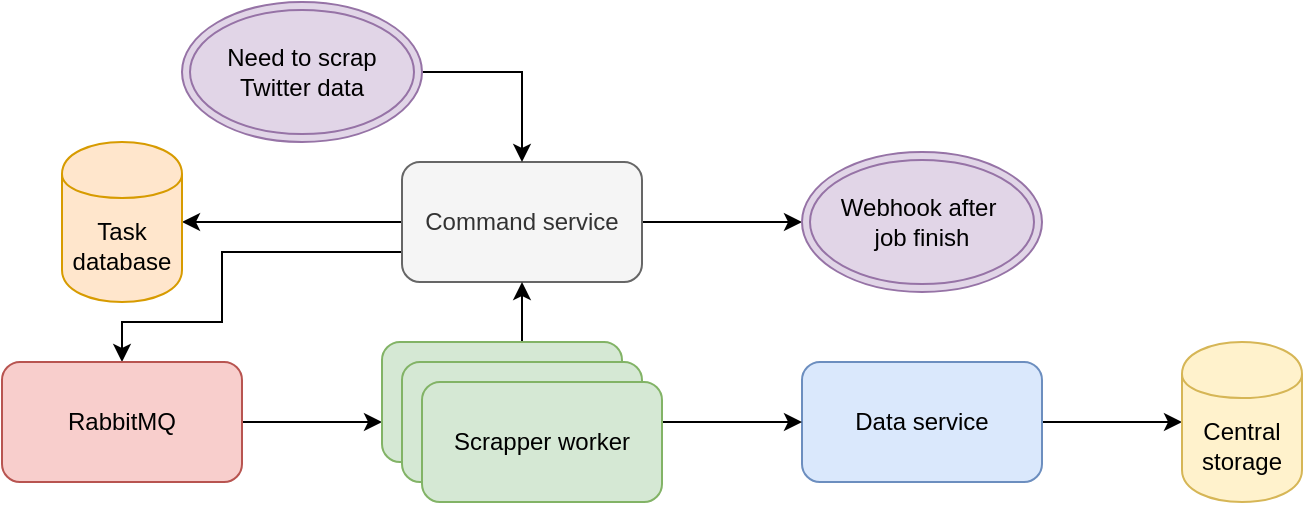 <mxfile version="12.9.11" type="device"><diagram id="ZF40MCrUYqfO_mw0kd61" name="Page-1"><mxGraphModel dx="1188" dy="702" grid="1" gridSize="10" guides="1" tooltips="1" connect="1" arrows="1" fold="1" page="1" pageScale="1" pageWidth="1169" pageHeight="827" math="0" shadow="0"><root><mxCell id="0"/><mxCell id="1" parent="0"/><mxCell id="fngmdLly8Q6jgmcUXBRf-20" style="edgeStyle=orthogonalEdgeStyle;rounded=0;orthogonalLoop=1;jettySize=auto;html=1;entryX=1;entryY=0.5;entryDx=0;entryDy=0;" edge="1" parent="1" source="fngmdLly8Q6jgmcUXBRf-1" target="fngmdLly8Q6jgmcUXBRf-19"><mxGeometry relative="1" as="geometry"/></mxCell><mxCell id="fngmdLly8Q6jgmcUXBRf-22" style="edgeStyle=orthogonalEdgeStyle;rounded=0;orthogonalLoop=1;jettySize=auto;html=1;exitX=0;exitY=0.75;exitDx=0;exitDy=0;" edge="1" parent="1" source="fngmdLly8Q6jgmcUXBRf-1" target="fngmdLly8Q6jgmcUXBRf-2"><mxGeometry relative="1" as="geometry"><Array as="points"><mxPoint x="310" y="255"/><mxPoint x="310" y="290"/><mxPoint x="260" y="290"/></Array></mxGeometry></mxCell><mxCell id="fngmdLly8Q6jgmcUXBRf-42" style="edgeStyle=orthogonalEdgeStyle;rounded=0;orthogonalLoop=1;jettySize=auto;html=1;entryX=0;entryY=0.5;entryDx=0;entryDy=0;" edge="1" parent="1" source="fngmdLly8Q6jgmcUXBRf-1" target="fngmdLly8Q6jgmcUXBRf-41"><mxGeometry relative="1" as="geometry"/></mxCell><mxCell id="fngmdLly8Q6jgmcUXBRf-1" value="Command service" style="rounded=1;whiteSpace=wrap;html=1;fillColor=#f5f5f5;strokeColor=#666666;fontColor=#333333;" vertex="1" parent="1"><mxGeometry x="400" y="210" width="120" height="60" as="geometry"/></mxCell><mxCell id="fngmdLly8Q6jgmcUXBRf-50" style="edgeStyle=orthogonalEdgeStyle;rounded=0;orthogonalLoop=1;jettySize=auto;html=1;exitX=1;exitY=0.5;exitDx=0;exitDy=0;" edge="1" parent="1" source="fngmdLly8Q6jgmcUXBRf-2" target="fngmdLly8Q6jgmcUXBRf-5"><mxGeometry relative="1" as="geometry"><Array as="points"><mxPoint x="360" y="340"/><mxPoint x="360" y="340"/></Array></mxGeometry></mxCell><mxCell id="fngmdLly8Q6jgmcUXBRf-2" value="RabbitMQ" style="rounded=1;whiteSpace=wrap;html=1;fillColor=#f8cecc;strokeColor=#b85450;" vertex="1" parent="1"><mxGeometry x="200" y="310" width="120" height="60" as="geometry"/></mxCell><mxCell id="fngmdLly8Q6jgmcUXBRf-51" style="edgeStyle=orthogonalEdgeStyle;rounded=0;orthogonalLoop=1;jettySize=auto;html=1;exitX=0.5;exitY=0;exitDx=0;exitDy=0;entryX=0.5;entryY=1;entryDx=0;entryDy=0;" edge="1" parent="1" source="fngmdLly8Q6jgmcUXBRf-5" target="fngmdLly8Q6jgmcUXBRf-1"><mxGeometry relative="1" as="geometry"/></mxCell><mxCell id="fngmdLly8Q6jgmcUXBRf-5" value="Scrapper worker" style="rounded=1;whiteSpace=wrap;html=1;fillColor=#d5e8d4;strokeColor=#82b366;" vertex="1" parent="1"><mxGeometry x="390" y="300" width="120" height="60" as="geometry"/></mxCell><mxCell id="fngmdLly8Q6jgmcUXBRf-19" value="Task&lt;br&gt;database" style="shape=cylinder;whiteSpace=wrap;html=1;boundedLbl=1;backgroundOutline=1;fillColor=#ffe6cc;strokeColor=#d79b00;" vertex="1" parent="1"><mxGeometry x="230" y="200" width="60" height="80" as="geometry"/></mxCell><mxCell id="fngmdLly8Q6jgmcUXBRf-32" style="edgeStyle=orthogonalEdgeStyle;rounded=0;orthogonalLoop=1;jettySize=auto;html=1;entryX=0;entryY=0.5;entryDx=0;entryDy=0;" edge="1" parent="1" source="fngmdLly8Q6jgmcUXBRf-28" target="fngmdLly8Q6jgmcUXBRf-29"><mxGeometry relative="1" as="geometry"/></mxCell><mxCell id="fngmdLly8Q6jgmcUXBRf-28" value="Data service" style="rounded=1;whiteSpace=wrap;html=1;fillColor=#dae8fc;strokeColor=#6c8ebf;" vertex="1" parent="1"><mxGeometry x="600" y="310" width="120" height="60" as="geometry"/></mxCell><mxCell id="fngmdLly8Q6jgmcUXBRf-29" value="Central storage" style="shape=cylinder;whiteSpace=wrap;html=1;boundedLbl=1;backgroundOutline=1;fillColor=#fff2cc;strokeColor=#d6b656;" vertex="1" parent="1"><mxGeometry x="790" y="300" width="60" height="80" as="geometry"/></mxCell><mxCell id="fngmdLly8Q6jgmcUXBRf-44" style="edgeStyle=orthogonalEdgeStyle;rounded=0;orthogonalLoop=1;jettySize=auto;html=1;entryX=0.5;entryY=0;entryDx=0;entryDy=0;exitX=1;exitY=0.5;exitDx=0;exitDy=0;" edge="1" parent="1" source="fngmdLly8Q6jgmcUXBRf-39" target="fngmdLly8Q6jgmcUXBRf-1"><mxGeometry relative="1" as="geometry"/></mxCell><mxCell id="fngmdLly8Q6jgmcUXBRf-39" value="&lt;span style=&quot;font-family: &amp;#34;helvetica&amp;#34; ; font-size: 12px ; font-style: normal ; font-weight: normal ; letter-spacing: normal ; text-align: center ; text-indent: 0px ; text-transform: none ; word-spacing: 0px ; text-decoration: none ; float: none ; display: inline&quot;&gt;Need to scrap Twitter data&lt;/span&gt;" style="ellipse;shape=doubleEllipse;whiteSpace=wrap;html=1;fillColor=#e1d5e7;strokeColor=#9673a6;" vertex="1" parent="1"><mxGeometry x="290" y="130" width="120" height="70" as="geometry"/></mxCell><mxCell id="fngmdLly8Q6jgmcUXBRf-41" value="Webhook after&amp;nbsp;&lt;br&gt;job finish" style="ellipse;shape=doubleEllipse;whiteSpace=wrap;html=1;fillColor=#e1d5e7;strokeColor=#9673a6;" vertex="1" parent="1"><mxGeometry x="600" y="205" width="120" height="70" as="geometry"/></mxCell><mxCell id="fngmdLly8Q6jgmcUXBRf-45" value="Scrapper worker" style="rounded=1;whiteSpace=wrap;html=1;fillColor=#d5e8d4;strokeColor=#82b366;" vertex="1" parent="1"><mxGeometry x="400" y="310" width="120" height="60" as="geometry"/></mxCell><mxCell id="fngmdLly8Q6jgmcUXBRf-52" style="edgeStyle=orthogonalEdgeStyle;rounded=0;orthogonalLoop=1;jettySize=auto;html=1;entryX=0;entryY=0.5;entryDx=0;entryDy=0;" edge="1" parent="1" source="fngmdLly8Q6jgmcUXBRf-46" target="fngmdLly8Q6jgmcUXBRf-28"><mxGeometry relative="1" as="geometry"><Array as="points"><mxPoint x="560" y="340"/><mxPoint x="560" y="340"/></Array></mxGeometry></mxCell><mxCell id="fngmdLly8Q6jgmcUXBRf-46" value="Scrapper worker" style="rounded=1;whiteSpace=wrap;html=1;fillColor=#d5e8d4;strokeColor=#82b366;" vertex="1" parent="1"><mxGeometry x="410" y="320" width="120" height="60" as="geometry"/></mxCell></root></mxGraphModel></diagram></mxfile>